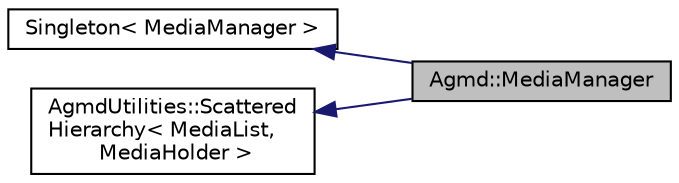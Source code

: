 digraph "Agmd::MediaManager"
{
  edge [fontname="Helvetica",fontsize="10",labelfontname="Helvetica",labelfontsize="10"];
  node [fontname="Helvetica",fontsize="10",shape=record];
  rankdir="LR";
  Node1 [label="Agmd::MediaManager",height=0.2,width=0.4,color="black", fillcolor="grey75", style="filled" fontcolor="black"];
  Node2 -> Node1 [dir="back",color="midnightblue",fontsize="10",style="solid",fontname="Helvetica"];
  Node2 [label="Singleton\< MediaManager \>",height=0.2,width=0.4,color="black", fillcolor="white", style="filled",URL="$class_singleton.html"];
  Node3 -> Node1 [dir="back",color="midnightblue",fontsize="10",style="solid",fontname="Helvetica"];
  Node3 [label="AgmdUtilities::Scattered\lHierarchy\< MediaList,\l MediaHolder \>",height=0.2,width=0.4,color="black", fillcolor="white", style="filled",URL="$class_agmd_utilities_1_1_scattered_hierarchy.html"];
}
